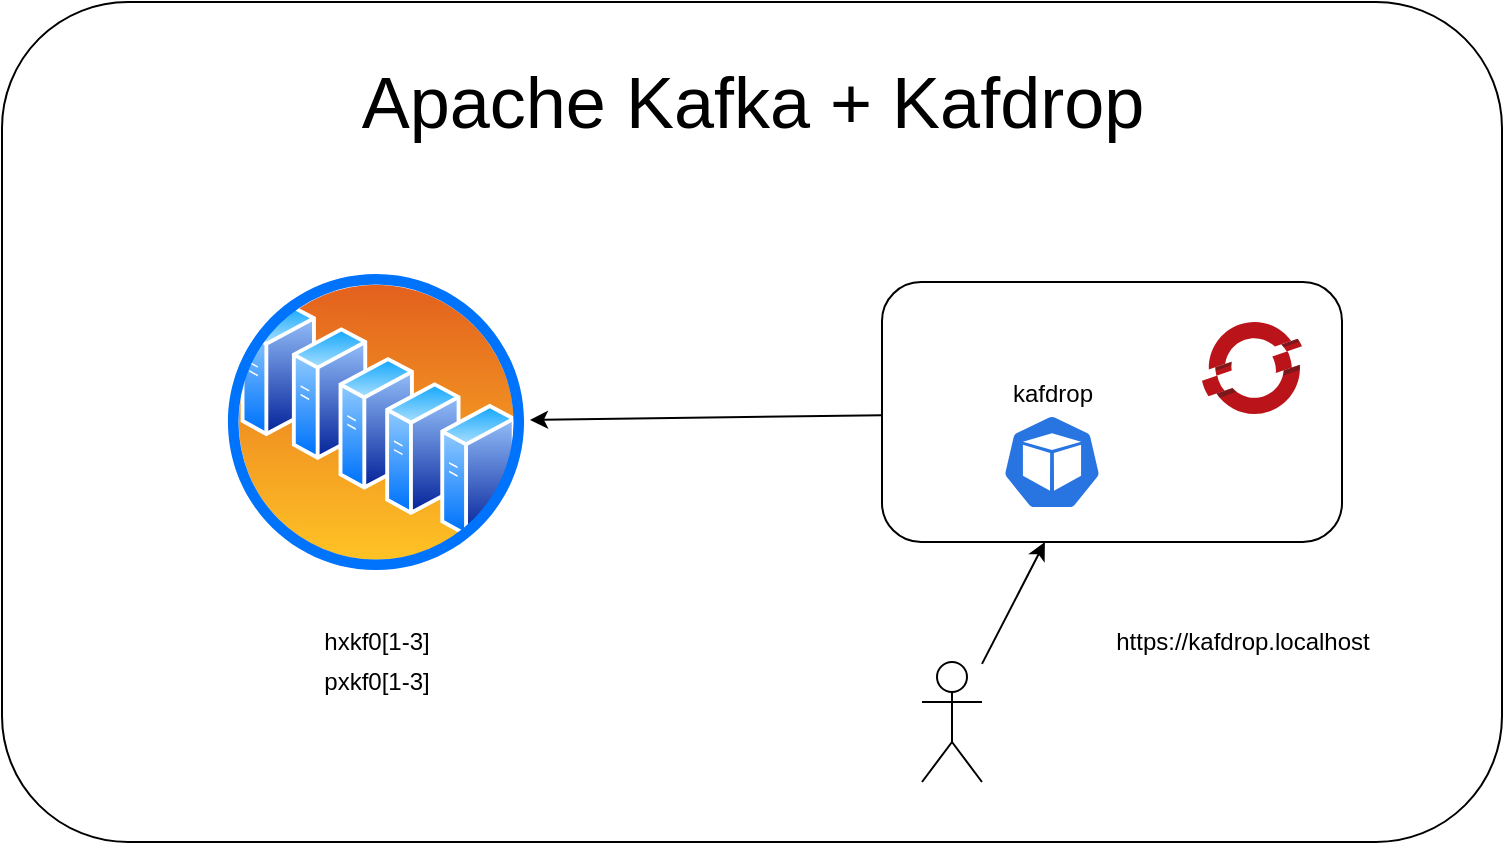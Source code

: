 <mxfile>
    <diagram id="3cRjz2PTNP8CqImLlpvM" name="Page-1">
        <mxGraphModel dx="722" dy="526" grid="1" gridSize="10" guides="1" tooltips="1" connect="1" arrows="1" fold="1" page="1" pageScale="1" pageWidth="850" pageHeight="1100" math="0" shadow="0">
            <root>
                <mxCell id="0"/>
                <mxCell id="1" parent="0"/>
                <mxCell id="31" value="" style="rounded=1;whiteSpace=wrap;html=1;fontSize=36;" parent="1" vertex="1">
                    <mxGeometry x="60" y="40" width="750" height="420" as="geometry"/>
                </mxCell>
                <mxCell id="38" style="edgeStyle=none;html=1;" parent="1" source="15" target="36" edge="1">
                    <mxGeometry relative="1" as="geometry"/>
                </mxCell>
                <mxCell id="15" value="" style="rounded=1;whiteSpace=wrap;html=1;" parent="1" vertex="1">
                    <mxGeometry x="500" y="180" width="230" height="130" as="geometry"/>
                </mxCell>
                <mxCell id="4" value="" style="sketch=0;html=1;dashed=0;whitespace=wrap;fillColor=#2875E2;strokeColor=#ffffff;points=[[0.005,0.63,0],[0.1,0.2,0],[0.9,0.2,0],[0.5,0,0],[0.995,0.63,0],[0.72,0.99,0],[0.5,1,0],[0.28,0.99,0]];shape=mxgraph.kubernetes.icon;prIcon=pod" parent="1" vertex="1">
                    <mxGeometry x="560" y="246" width="50" height="48" as="geometry"/>
                </mxCell>
                <mxCell id="7" value="" style="sketch=0;aspect=fixed;html=1;points=[];align=center;image;fontSize=12;image=img/lib/mscae/OpenShift.svg;" parent="1" vertex="1">
                    <mxGeometry x="660" y="200" width="50" height="46" as="geometry"/>
                </mxCell>
                <mxCell id="8" value="kafdrop" style="text;html=1;align=center;verticalAlign=middle;resizable=0;points=[];autosize=1;strokeColor=none;fillColor=none;" parent="1" vertex="1">
                    <mxGeometry x="555" y="226" width="60" height="20" as="geometry"/>
                </mxCell>
                <mxCell id="28" style="edgeStyle=none;html=1;fontSize=24;startArrow=none;startFill=0;" parent="1" source="26" target="15" edge="1">
                    <mxGeometry relative="1" as="geometry"/>
                </mxCell>
                <mxCell id="26" value="" style="shape=umlActor;verticalLabelPosition=bottom;verticalAlign=top;html=1;outlineConnect=0;fontSize=24;" parent="1" vertex="1">
                    <mxGeometry x="520" y="370" width="30" height="60" as="geometry"/>
                </mxCell>
                <mxCell id="29" value="&lt;font style=&quot;font-size: 36px&quot;&gt;Apache Kafka + Kafdrop&lt;/font&gt;" style="text;html=1;align=center;verticalAlign=middle;resizable=0;points=[];autosize=1;strokeColor=none;fillColor=none;fontSize=24;" parent="1" vertex="1">
                    <mxGeometry x="230" y="70" width="410" height="40" as="geometry"/>
                </mxCell>
                <mxCell id="36" value="" style="aspect=fixed;perimeter=ellipsePerimeter;html=1;align=center;shadow=0;dashed=0;spacingTop=3;image;image=img/lib/active_directory/server_farm.svg;" parent="1" vertex="1">
                    <mxGeometry x="170" y="173" width="154" height="154" as="geometry"/>
                </mxCell>
                <mxCell id="37" value="hxkf0[1-3]" style="text;html=1;align=center;verticalAlign=middle;resizable=0;points=[];autosize=1;strokeColor=none;fillColor=none;" parent="1" vertex="1">
                    <mxGeometry x="212" y="350" width="70" height="20" as="geometry"/>
                </mxCell>
                <mxCell id="39" value="pxkf0[1-3]" style="text;html=1;align=center;verticalAlign=middle;resizable=0;points=[];autosize=1;strokeColor=none;fillColor=none;" parent="1" vertex="1">
                    <mxGeometry x="207" y="365" width="80" height="30" as="geometry"/>
                </mxCell>
                <mxCell id="40" value="https://kafdrop.localhost" style="text;html=1;align=center;verticalAlign=middle;resizable=0;points=[];autosize=1;strokeColor=none;fillColor=none;" parent="1" vertex="1">
                    <mxGeometry x="605" y="345" width="150" height="30" as="geometry"/>
                </mxCell>
            </root>
        </mxGraphModel>
    </diagram>
</mxfile>